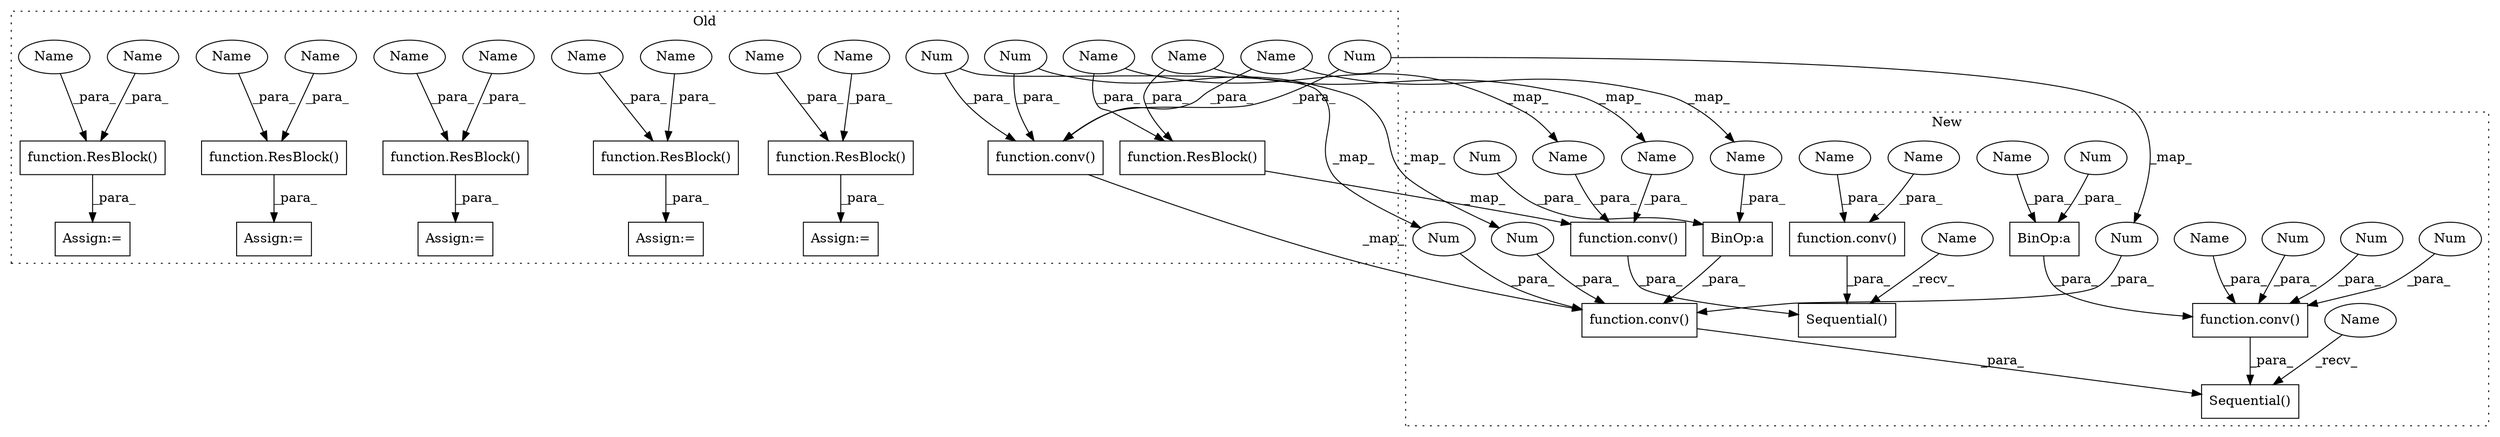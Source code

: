 digraph G {
subgraph cluster0 {
1 [label="function.ResBlock()" a="75" s="2115,2128" l="9,1" shape="box"];
3 [label="function.conv()" a="75" s="1962,1988" l="5,1" shape="box"];
5 [label="function.ResBlock()" a="75" s="2080,2093" l="9,1" shape="box"];
6 [label="Num" a="76" s="1984" l="1" shape="ellipse"];
8 [label="function.ResBlock()" a="75" s="2185,2198" l="9,1" shape="box"];
10 [label="Num" a="76" s="1987" l="1" shape="ellipse"];
11 [label="function.ResBlock()" a="75" s="2045,2058" l="9,1" shape="box"];
12 [label="Num" a="76" s="1981" l="1" shape="ellipse"];
14 [label="function.ResBlock()" a="75" s="2150,2163" l="9,1" shape="box"];
15 [label="Assign:=" a="68" s="2112" l="3" shape="box"];
16 [label="Assign:=" a="68" s="2182" l="3" shape="box"];
17 [label="Assign:=" a="68" s="2042" l="3" shape="box"];
18 [label="Assign:=" a="68" s="2147" l="3" shape="box"];
19 [label="Assign:=" a="68" s="2077" l="3" shape="box"];
22 [label="function.ResBlock()" a="75" s="2010,2023" l="9,1" shape="box"];
41 [label="Name" a="87" s="2019" l="1" shape="ellipse"];
42 [label="Name" a="87" s="2159" l="1" shape="ellipse"];
43 [label="Name" a="87" s="2162" l="1" shape="ellipse"];
44 [label="Name" a="87" s="2124" l="1" shape="ellipse"];
45 [label="Name" a="87" s="2197" l="1" shape="ellipse"];
46 [label="Name" a="87" s="2057" l="1" shape="ellipse"];
47 [label="Name" a="87" s="2127" l="1" shape="ellipse"];
48 [label="Name" a="87" s="2092" l="1" shape="ellipse"];
49 [label="Name" a="87" s="2022" l="1" shape="ellipse"];
50 [label="Name" a="87" s="2089" l="1" shape="ellipse"];
51 [label="Name" a="87" s="2054" l="1" shape="ellipse"];
52 [label="Name" a="87" s="2194" l="1" shape="ellipse"];
53 [label="Name" a="87" s="1978" l="1" shape="ellipse"];
label = "Old";
style="dotted";
}
subgraph cluster1 {
2 [label="Sequential()" a="75" s="1078,1171" l="27,15" shape="box"];
4 [label="function.conv()" a="75" s="1105,1134" l="5,1" shape="box"];
7 [label="Num" a="76" s="1130" l="1" shape="ellipse"];
9 [label="Num" a="76" s="1133" l="1" shape="ellipse"];
13 [label="Num" a="76" s="1127" l="1" shape="ellipse"];
20 [label="Sequential()" a="75" s="1212,1417" l="27,11" shape="box"];
21 [label="function.conv()" a="75" s="1239,1248" l="5,1" shape="box"];
23 [label="BinOp:a" a="82" s="1155" l="2" shape="box"];
24 [label="BinOp:a" a="82" s="1122" l="2" shape="box"];
25 [label="Num" a="76" s="1124" l="1" shape="ellipse"];
26 [label="Num" a="76" s="1157" l="1" shape="ellipse"];
27 [label="function.conv()" a="75" s="1149,1170" l="5,1" shape="box"];
28 [label="Num" a="76" s="1166" l="1" shape="ellipse"];
29 [label="Num" a="76" s="1163" l="1" shape="ellipse"];
30 [label="Num" a="76" s="1169" l="1" shape="ellipse"];
31 [label="function.conv()" a="75" s="1335,1344" l="5,1" shape="box"];
32 [label="Name" a="87" s="1212" l="2" shape="ellipse"];
33 [label="Name" a="87" s="1078" l="2" shape="ellipse"];
34 [label="Name" a="87" s="1154" l="1" shape="ellipse"];
35 [label="Name" a="87" s="1244" l="1" shape="ellipse"];
36 [label="Name" a="87" s="1343" l="1" shape="ellipse"];
37 [label="Name" a="87" s="1160" l="1" shape="ellipse"];
38 [label="Name" a="87" s="1247" l="1" shape="ellipse"];
39 [label="Name" a="87" s="1340" l="1" shape="ellipse"];
40 [label="Name" a="87" s="1121" l="1" shape="ellipse"];
label = "New";
style="dotted";
}
1 -> 15 [label="_para_"];
3 -> 4 [label="_map_"];
4 -> 2 [label="_para_"];
5 -> 19 [label="_para_"];
6 -> 7 [label="_map_"];
6 -> 3 [label="_para_"];
7 -> 4 [label="_para_"];
8 -> 16 [label="_para_"];
9 -> 4 [label="_para_"];
10 -> 3 [label="_para_"];
10 -> 9 [label="_map_"];
11 -> 17 [label="_para_"];
12 -> 13 [label="_map_"];
12 -> 3 [label="_para_"];
13 -> 4 [label="_para_"];
14 -> 18 [label="_para_"];
21 -> 20 [label="_para_"];
22 -> 21 [label="_map_"];
23 -> 27 [label="_para_"];
24 -> 4 [label="_para_"];
25 -> 24 [label="_para_"];
26 -> 23 [label="_para_"];
27 -> 2 [label="_para_"];
28 -> 27 [label="_para_"];
29 -> 27 [label="_para_"];
30 -> 27 [label="_para_"];
31 -> 20 [label="_para_"];
32 -> 20 [label="_recv_"];
33 -> 2 [label="_recv_"];
34 -> 23 [label="_para_"];
35 -> 21 [label="_para_"];
36 -> 31 [label="_para_"];
37 -> 27 [label="_para_"];
38 -> 21 [label="_para_"];
39 -> 31 [label="_para_"];
40 -> 24 [label="_para_"];
41 -> 22 [label="_para_"];
41 -> 35 [label="_map_"];
42 -> 14 [label="_para_"];
43 -> 14 [label="_para_"];
44 -> 1 [label="_para_"];
45 -> 8 [label="_para_"];
46 -> 11 [label="_para_"];
47 -> 1 [label="_para_"];
48 -> 5 [label="_para_"];
49 -> 38 [label="_map_"];
49 -> 22 [label="_para_"];
50 -> 5 [label="_para_"];
51 -> 11 [label="_para_"];
52 -> 8 [label="_para_"];
53 -> 40 [label="_map_"];
53 -> 3 [label="_para_"];
}